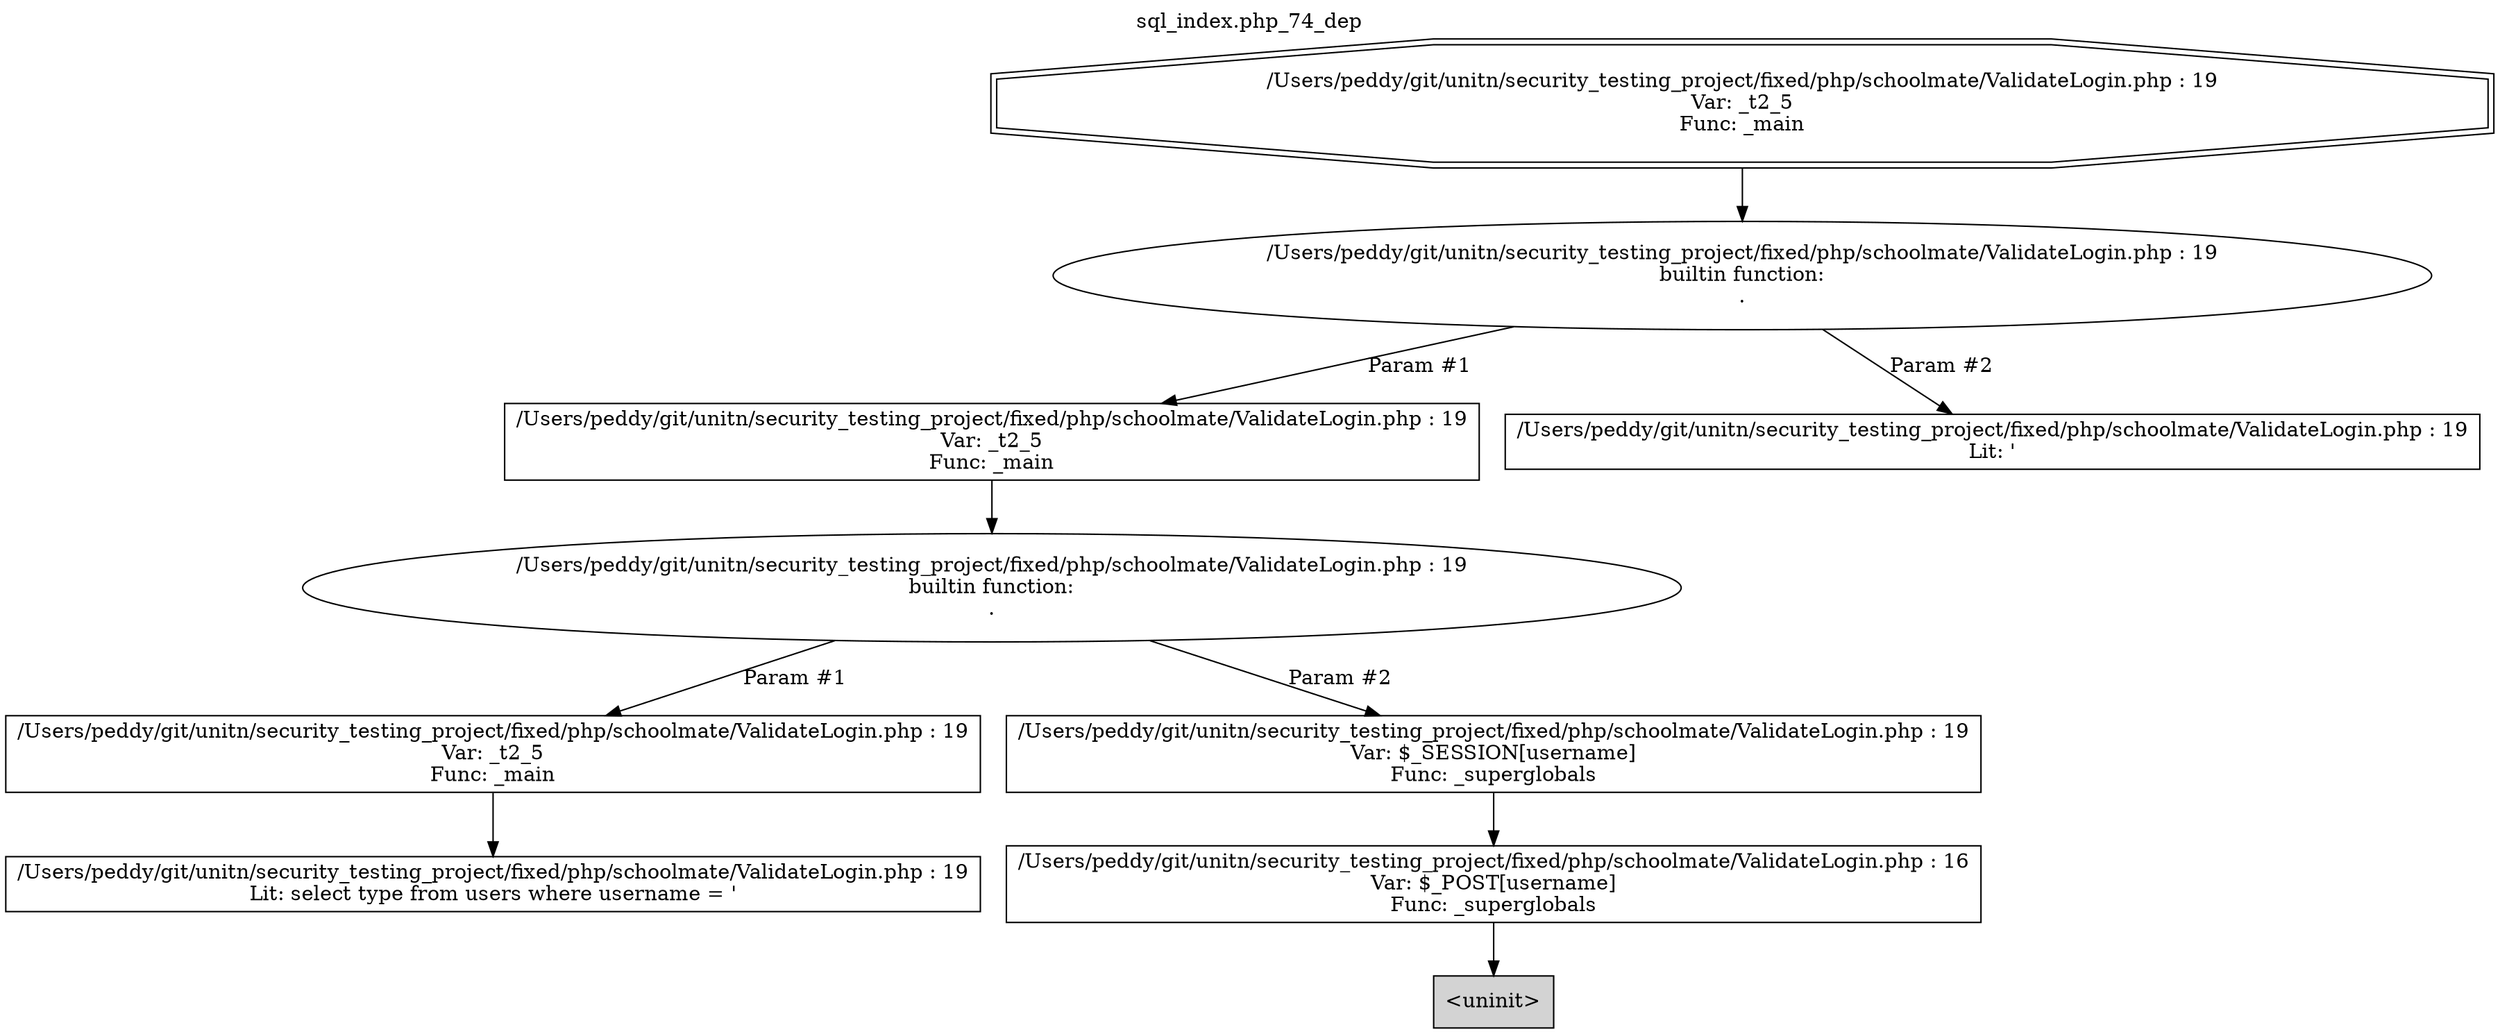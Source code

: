 digraph cfg {
  label="sql_index.php_74_dep";
  labelloc=t;
  n1 [shape=doubleoctagon, label="/Users/peddy/git/unitn/security_testing_project/fixed/php/schoolmate/ValidateLogin.php : 19\nVar: _t2_5\nFunc: _main\n"];
  n2 [shape=ellipse, label="/Users/peddy/git/unitn/security_testing_project/fixed/php/schoolmate/ValidateLogin.php : 19\nbuiltin function:\n.\n"];
  n3 [shape=box, label="/Users/peddy/git/unitn/security_testing_project/fixed/php/schoolmate/ValidateLogin.php : 19\nVar: _t2_5\nFunc: _main\n"];
  n4 [shape=ellipse, label="/Users/peddy/git/unitn/security_testing_project/fixed/php/schoolmate/ValidateLogin.php : 19\nbuiltin function:\n.\n"];
  n5 [shape=box, label="/Users/peddy/git/unitn/security_testing_project/fixed/php/schoolmate/ValidateLogin.php : 19\nVar: _t2_5\nFunc: _main\n"];
  n6 [shape=box, label="/Users/peddy/git/unitn/security_testing_project/fixed/php/schoolmate/ValidateLogin.php : 19\nLit: select type from users where username = '\n"];
  n7 [shape=box, label="/Users/peddy/git/unitn/security_testing_project/fixed/php/schoolmate/ValidateLogin.php : 19\nVar: $_SESSION[username]\nFunc: _superglobals\n"];
  n8 [shape=box, label="/Users/peddy/git/unitn/security_testing_project/fixed/php/schoolmate/ValidateLogin.php : 16\nVar: $_POST[username]\nFunc: _superglobals\n"];
  n9 [shape=box, label="<uninit>",style=filled];
  n10 [shape=box, label="/Users/peddy/git/unitn/security_testing_project/fixed/php/schoolmate/ValidateLogin.php : 19\nLit: '\n"];
  n1 -> n2;
  n3 -> n4;
  n5 -> n6;
  n4 -> n5[label="Param #1"];
  n4 -> n7[label="Param #2"];
  n8 -> n9;
  n7 -> n8;
  n2 -> n3[label="Param #1"];
  n2 -> n10[label="Param #2"];
}
